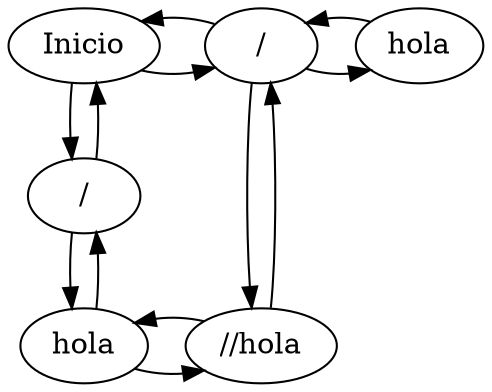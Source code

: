 digraph matriz{ 
{rank = same;
00[group="g0" label = "Inicio"];
10[group="g1" label = "/"];
20[group="g2" label = "hola"];
}
{rank = same;
01[group="g0" label = "/"];
}
{rank = same;
02[group="g0" label = "hola"];
12[group="g1" label = "//hola"];
}
00->10;
00->01;
10->20;
10->00;
10->12;
20->10;
01->02;
01->00;
02->12;
02->01;
12->02;
12->10;
}